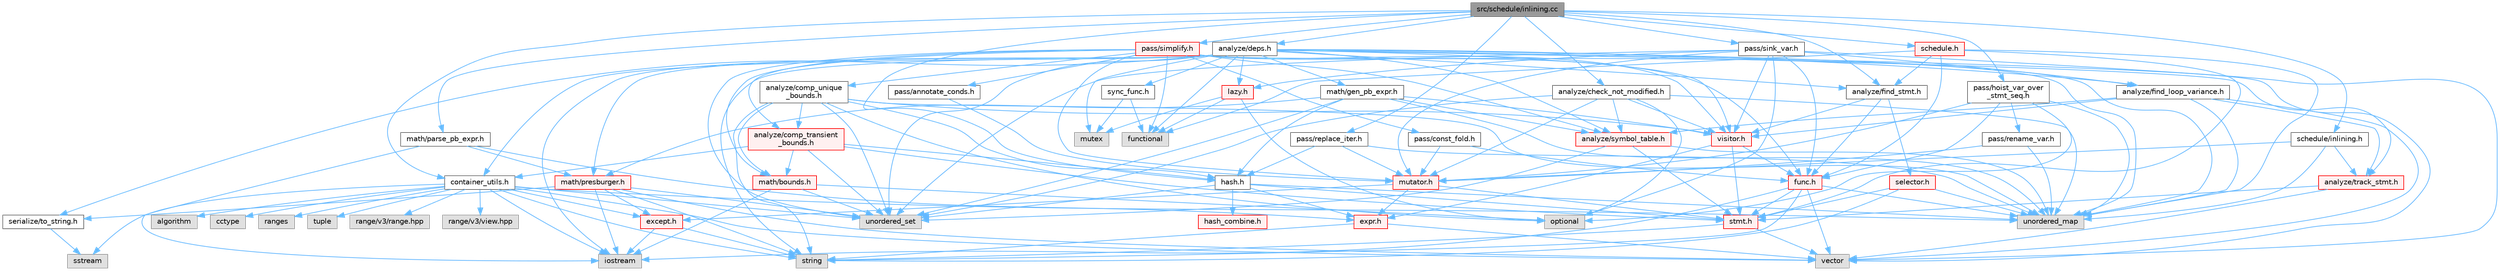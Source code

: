 digraph "src/schedule/inlining.cc"
{
 // LATEX_PDF_SIZE
  bgcolor="transparent";
  edge [fontname=Helvetica,fontsize=10,labelfontname=Helvetica,labelfontsize=10];
  node [fontname=Helvetica,fontsize=10,shape=box,height=0.2,width=0.4];
  Node1 [label="src/schedule/inlining.cc",height=0.2,width=0.4,color="gray40", fillcolor="grey60", style="filled", fontcolor="black",tooltip=" "];
  Node1 -> Node2 [color="steelblue1",style="solid"];
  Node2 [label="analyze/check_not_modified.h",height=0.2,width=0.4,color="grey40", fillcolor="white", style="filled",URL="$check__not__modified_8h.html",tooltip=" "];
  Node2 -> Node3 [color="steelblue1",style="solid"];
  Node3 [label="optional",height=0.2,width=0.4,color="grey60", fillcolor="#E0E0E0", style="filled",tooltip=" "];
  Node2 -> Node4 [color="steelblue1",style="solid"];
  Node4 [label="unordered_map",height=0.2,width=0.4,color="grey60", fillcolor="#E0E0E0", style="filled",tooltip=" "];
  Node2 -> Node5 [color="steelblue1",style="solid"];
  Node5 [label="unordered_set",height=0.2,width=0.4,color="grey60", fillcolor="#E0E0E0", style="filled",tooltip=" "];
  Node2 -> Node6 [color="steelblue1",style="solid"];
  Node6 [label="analyze/symbol_table.h",height=0.2,width=0.4,color="red", fillcolor="#FFF0F0", style="filled",URL="$symbol__table_8h.html",tooltip=" "];
  Node6 -> Node4 [color="steelblue1",style="solid"];
  Node6 -> Node5 [color="steelblue1",style="solid"];
  Node6 -> Node10 [color="steelblue1",style="solid"];
  Node10 [label="stmt.h",height=0.2,width=0.4,color="red", fillcolor="#FFF0F0", style="filled",URL="$stmt_8h.html",tooltip=" "];
  Node10 -> Node11 [color="steelblue1",style="solid"];
  Node11 [label="string",height=0.2,width=0.4,color="grey60", fillcolor="#E0E0E0", style="filled",tooltip=" "];
  Node10 -> Node12 [color="steelblue1",style="solid"];
  Node12 [label="vector",height=0.2,width=0.4,color="grey60", fillcolor="#E0E0E0", style="filled",tooltip=" "];
  Node2 -> Node50 [color="steelblue1",style="solid"];
  Node50 [label="mutator.h",height=0.2,width=0.4,color="red", fillcolor="#FFF0F0", style="filled",URL="$mutator_8h.html",tooltip=" "];
  Node50 -> Node27 [color="steelblue1",style="solid"];
  Node27 [label="except.h",height=0.2,width=0.4,color="red", fillcolor="#FFF0F0", style="filled",URL="$except_8h.html",tooltip=" "];
  Node27 -> Node16 [color="steelblue1",style="solid"];
  Node16 [label="iostream",height=0.2,width=0.4,color="grey60", fillcolor="#E0E0E0", style="filled",tooltip=" "];
  Node27 -> Node11 [color="steelblue1",style="solid"];
  Node50 -> Node43 [color="steelblue1",style="solid"];
  Node43 [label="expr.h",height=0.2,width=0.4,color="red", fillcolor="#FFF0F0", style="filled",URL="$expr_8h.html",tooltip=" "];
  Node43 -> Node11 [color="steelblue1",style="solid"];
  Node43 -> Node12 [color="steelblue1",style="solid"];
  Node50 -> Node10 [color="steelblue1",style="solid"];
  Node2 -> Node55 [color="steelblue1",style="solid"];
  Node55 [label="visitor.h",height=0.2,width=0.4,color="red", fillcolor="#FFF0F0", style="filled",URL="$visitor_8h.html",tooltip=" "];
  Node55 -> Node43 [color="steelblue1",style="solid"];
  Node55 -> Node56 [color="steelblue1",style="solid"];
  Node56 [label="func.h",height=0.2,width=0.4,color="red", fillcolor="#FFF0F0", style="filled",URL="$func_8h.html",tooltip=" "];
  Node56 -> Node16 [color="steelblue1",style="solid"];
  Node56 -> Node11 [color="steelblue1",style="solid"];
  Node56 -> Node4 [color="steelblue1",style="solid"];
  Node56 -> Node12 [color="steelblue1",style="solid"];
  Node56 -> Node10 [color="steelblue1",style="solid"];
  Node55 -> Node10 [color="steelblue1",style="solid"];
  Node1 -> Node62 [color="steelblue1",style="solid"];
  Node62 [label="analyze/deps.h",height=0.2,width=0.4,color="grey40", fillcolor="white", style="filled",URL="$deps_8h.html",tooltip=" "];
  Node62 -> Node15 [color="steelblue1",style="solid"];
  Node15 [label="functional",height=0.2,width=0.4,color="grey60", fillcolor="#E0E0E0", style="filled",tooltip=" "];
  Node62 -> Node16 [color="steelblue1",style="solid"];
  Node62 -> Node53 [color="steelblue1",style="solid"];
  Node53 [label="mutex",height=0.2,width=0.4,color="grey60", fillcolor="#E0E0E0", style="filled",tooltip=" "];
  Node62 -> Node11 [color="steelblue1",style="solid"];
  Node62 -> Node4 [color="steelblue1",style="solid"];
  Node62 -> Node5 [color="steelblue1",style="solid"];
  Node62 -> Node12 [color="steelblue1",style="solid"];
  Node62 -> Node63 [color="steelblue1",style="solid"];
  Node63 [label="analyze/find_loop_variance.h",height=0.2,width=0.4,color="grey40", fillcolor="white", style="filled",URL="$find__loop__variance_8h.html",tooltip=" "];
  Node63 -> Node4 [color="steelblue1",style="solid"];
  Node63 -> Node12 [color="steelblue1",style="solid"];
  Node63 -> Node6 [color="steelblue1",style="solid"];
  Node63 -> Node64 [color="steelblue1",style="solid"];
  Node64 [label="analyze/track_stmt.h",height=0.2,width=0.4,color="red", fillcolor="#FFF0F0", style="filled",URL="$track__stmt_8h.html",tooltip=" "];
  Node64 -> Node12 [color="steelblue1",style="solid"];
  Node64 -> Node10 [color="steelblue1",style="solid"];
  Node63 -> Node55 [color="steelblue1",style="solid"];
  Node62 -> Node65 [color="steelblue1",style="solid"];
  Node65 [label="analyze/find_stmt.h",height=0.2,width=0.4,color="grey40", fillcolor="white", style="filled",URL="$find__stmt_8h.html",tooltip=" "];
  Node65 -> Node56 [color="steelblue1",style="solid"];
  Node65 -> Node66 [color="steelblue1",style="solid"];
  Node66 [label="selector.h",height=0.2,width=0.4,color="red", fillcolor="#FFF0F0", style="filled",URL="$selector_8h.html",tooltip=" "];
  Node66 -> Node11 [color="steelblue1",style="solid"];
  Node66 -> Node4 [color="steelblue1",style="solid"];
  Node66 -> Node10 [color="steelblue1",style="solid"];
  Node65 -> Node55 [color="steelblue1",style="solid"];
  Node62 -> Node6 [color="steelblue1",style="solid"];
  Node62 -> Node64 [color="steelblue1",style="solid"];
  Node62 -> Node34 [color="steelblue1",style="solid"];
  Node34 [label="container_utils.h",height=0.2,width=0.4,color="grey40", fillcolor="white", style="filled",URL="$container__utils_8h.html",tooltip=" "];
  Node34 -> Node35 [color="steelblue1",style="solid"];
  Node35 [label="algorithm",height=0.2,width=0.4,color="grey60", fillcolor="#E0E0E0", style="filled",tooltip=" "];
  Node34 -> Node36 [color="steelblue1",style="solid"];
  Node36 [label="cctype",height=0.2,width=0.4,color="grey60", fillcolor="#E0E0E0", style="filled",tooltip=" "];
  Node34 -> Node16 [color="steelblue1",style="solid"];
  Node34 -> Node37 [color="steelblue1",style="solid"];
  Node37 [label="ranges",height=0.2,width=0.4,color="grey60", fillcolor="#E0E0E0", style="filled",tooltip=" "];
  Node34 -> Node30 [color="steelblue1",style="solid"];
  Node30 [label="sstream",height=0.2,width=0.4,color="grey60", fillcolor="#E0E0E0", style="filled",tooltip=" "];
  Node34 -> Node11 [color="steelblue1",style="solid"];
  Node34 -> Node38 [color="steelblue1",style="solid"];
  Node38 [label="tuple",height=0.2,width=0.4,color="grey60", fillcolor="#E0E0E0", style="filled",tooltip=" "];
  Node34 -> Node4 [color="steelblue1",style="solid"];
  Node34 -> Node5 [color="steelblue1",style="solid"];
  Node34 -> Node12 [color="steelblue1",style="solid"];
  Node34 -> Node39 [color="steelblue1",style="solid"];
  Node39 [label="range/v3/range.hpp",height=0.2,width=0.4,color="grey60", fillcolor="#E0E0E0", style="filled",tooltip=" "];
  Node34 -> Node40 [color="steelblue1",style="solid"];
  Node40 [label="range/v3/view.hpp",height=0.2,width=0.4,color="grey60", fillcolor="#E0E0E0", style="filled",tooltip=" "];
  Node34 -> Node27 [color="steelblue1",style="solid"];
  Node62 -> Node67 [color="steelblue1",style="solid"];
  Node67 [label="lazy.h",height=0.2,width=0.4,color="red", fillcolor="#FFF0F0", style="filled",URL="$lazy_8h.html",tooltip=" "];
  Node67 -> Node15 [color="steelblue1",style="solid"];
  Node67 -> Node53 [color="steelblue1",style="solid"];
  Node67 -> Node3 [color="steelblue1",style="solid"];
  Node62 -> Node68 [color="steelblue1",style="solid"];
  Node68 [label="math/gen_pb_expr.h",height=0.2,width=0.4,color="grey40", fillcolor="white", style="filled",URL="$gen__pb__expr_8h.html",tooltip=" "];
  Node68 -> Node4 [color="steelblue1",style="solid"];
  Node68 -> Node5 [color="steelblue1",style="solid"];
  Node68 -> Node6 [color="steelblue1",style="solid"];
  Node68 -> Node69 [color="steelblue1",style="solid"];
  Node69 [label="hash.h",height=0.2,width=0.4,color="grey40", fillcolor="white", style="filled",URL="$hash_8h.html",tooltip=" "];
  Node69 -> Node4 [color="steelblue1",style="solid"];
  Node69 -> Node5 [color="steelblue1",style="solid"];
  Node69 -> Node43 [color="steelblue1",style="solid"];
  Node69 -> Node48 [color="steelblue1",style="solid"];
  Node48 [label="hash_combine.h",height=0.2,width=0.4,color="red", fillcolor="#FFF0F0", style="filled",URL="$hash__combine_8h.html",tooltip=" "];
  Node69 -> Node10 [color="steelblue1",style="solid"];
  Node68 -> Node70 [color="steelblue1",style="solid"];
  Node70 [label="math/presburger.h",height=0.2,width=0.4,color="red", fillcolor="#FFF0F0", style="filled",URL="$presburger_8h.html",tooltip=" "];
  Node70 -> Node16 [color="steelblue1",style="solid"];
  Node70 -> Node11 [color="steelblue1",style="solid"];
  Node70 -> Node5 [color="steelblue1",style="solid"];
  Node70 -> Node12 [color="steelblue1",style="solid"];
  Node70 -> Node27 [color="steelblue1",style="solid"];
  Node70 -> Node29 [color="steelblue1",style="solid"];
  Node29 [label="serialize/to_string.h",height=0.2,width=0.4,color="grey40", fillcolor="white", style="filled",URL="$to__string_8h.html",tooltip=" "];
  Node29 -> Node30 [color="steelblue1",style="solid"];
  Node68 -> Node55 [color="steelblue1",style="solid"];
  Node62 -> Node70 [color="steelblue1",style="solid"];
  Node62 -> Node29 [color="steelblue1",style="solid"];
  Node62 -> Node87 [color="steelblue1",style="solid"];
  Node87 [label="sync_func.h",height=0.2,width=0.4,color="grey40", fillcolor="white", style="filled",URL="$sync__func_8h.html",tooltip=" "];
  Node87 -> Node15 [color="steelblue1",style="solid"];
  Node87 -> Node53 [color="steelblue1",style="solid"];
  Node62 -> Node55 [color="steelblue1",style="solid"];
  Node1 -> Node65 [color="steelblue1",style="solid"];
  Node1 -> Node34 [color="steelblue1",style="solid"];
  Node1 -> Node69 [color="steelblue1",style="solid"];
  Node1 -> Node88 [color="steelblue1",style="solid"];
  Node88 [label="math/parse_pb_expr.h",height=0.2,width=0.4,color="grey40", fillcolor="white", style="filled",URL="$parse__pb__expr_8h.html",tooltip=" "];
  Node88 -> Node16 [color="steelblue1",style="solid"];
  Node88 -> Node43 [color="steelblue1",style="solid"];
  Node88 -> Node70 [color="steelblue1",style="solid"];
  Node1 -> Node89 [color="steelblue1",style="solid"];
  Node89 [label="pass/hoist_var_over\l_stmt_seq.h",height=0.2,width=0.4,color="grey40", fillcolor="white", style="filled",URL="$hoist__var__over__stmt__seq_8h.html",tooltip=" "];
  Node89 -> Node3 [color="steelblue1",style="solid"];
  Node89 -> Node4 [color="steelblue1",style="solid"];
  Node89 -> Node56 [color="steelblue1",style="solid"];
  Node89 -> Node50 [color="steelblue1",style="solid"];
  Node89 -> Node90 [color="steelblue1",style="solid"];
  Node90 [label="pass/rename_var.h",height=0.2,width=0.4,color="grey40", fillcolor="white", style="filled",URL="$rename__var_8h.html",tooltip=" "];
  Node90 -> Node4 [color="steelblue1",style="solid"];
  Node90 -> Node50 [color="steelblue1",style="solid"];
  Node1 -> Node91 [color="steelblue1",style="solid"];
  Node91 [label="pass/replace_iter.h",height=0.2,width=0.4,color="grey40", fillcolor="white", style="filled",URL="$replace__iter_8h.html",tooltip=" "];
  Node91 -> Node4 [color="steelblue1",style="solid"];
  Node91 -> Node69 [color="steelblue1",style="solid"];
  Node91 -> Node50 [color="steelblue1",style="solid"];
  Node1 -> Node92 [color="steelblue1",style="solid"];
  Node92 [label="pass/simplify.h",height=0.2,width=0.4,color="red", fillcolor="#FFF0F0", style="filled",URL="$simplify_8h.html",tooltip=" "];
  Node92 -> Node15 [color="steelblue1",style="solid"];
  Node92 -> Node4 [color="steelblue1",style="solid"];
  Node92 -> Node5 [color="steelblue1",style="solid"];
  Node92 -> Node93 [color="steelblue1",style="solid"];
  Node93 [label="analyze/comp_transient\l_bounds.h",height=0.2,width=0.4,color="red", fillcolor="#FFF0F0", style="filled",URL="$comp__transient__bounds_8h.html",tooltip=" "];
  Node93 -> Node5 [color="steelblue1",style="solid"];
  Node93 -> Node34 [color="steelblue1",style="solid"];
  Node93 -> Node69 [color="steelblue1",style="solid"];
  Node93 -> Node98 [color="steelblue1",style="solid"];
  Node98 [label="math/bounds.h",height=0.2,width=0.4,color="red", fillcolor="#FFF0F0", style="filled",URL="$bounds_8h.html",tooltip=" "];
  Node98 -> Node16 [color="steelblue1",style="solid"];
  Node98 -> Node3 [color="steelblue1",style="solid"];
  Node98 -> Node5 [color="steelblue1",style="solid"];
  Node93 -> Node10 [color="steelblue1",style="solid"];
  Node92 -> Node102 [color="steelblue1",style="solid"];
  Node102 [label="analyze/comp_unique\l_bounds.h",height=0.2,width=0.4,color="grey40", fillcolor="white", style="filled",URL="$comp__unique__bounds_8h.html",tooltip=" "];
  Node102 -> Node3 [color="steelblue1",style="solid"];
  Node102 -> Node11 [color="steelblue1",style="solid"];
  Node102 -> Node4 [color="steelblue1",style="solid"];
  Node102 -> Node5 [color="steelblue1",style="solid"];
  Node102 -> Node93 [color="steelblue1",style="solid"];
  Node102 -> Node69 [color="steelblue1",style="solid"];
  Node102 -> Node98 [color="steelblue1",style="solid"];
  Node102 -> Node55 [color="steelblue1",style="solid"];
  Node92 -> Node6 [color="steelblue1",style="solid"];
  Node92 -> Node56 [color="steelblue1",style="solid"];
  Node92 -> Node98 [color="steelblue1",style="solid"];
  Node92 -> Node50 [color="steelblue1",style="solid"];
  Node92 -> Node103 [color="steelblue1",style="solid"];
  Node103 [label="pass/annotate_conds.h",height=0.2,width=0.4,color="grey40", fillcolor="white", style="filled",URL="$annotate__conds_8h.html",tooltip=" "];
  Node103 -> Node50 [color="steelblue1",style="solid"];
  Node92 -> Node104 [color="steelblue1",style="solid"];
  Node104 [label="pass/const_fold.h",height=0.2,width=0.4,color="grey40", fillcolor="white", style="filled",URL="$const__fold_8h.html",tooltip=" "];
  Node104 -> Node56 [color="steelblue1",style="solid"];
  Node104 -> Node50 [color="steelblue1",style="solid"];
  Node92 -> Node55 [color="steelblue1",style="solid"];
  Node1 -> Node106 [color="steelblue1",style="solid"];
  Node106 [label="pass/sink_var.h",height=0.2,width=0.4,color="grey40", fillcolor="white", style="filled",URL="$sink__var_8h.html",tooltip=" "];
  Node106 -> Node3 [color="steelblue1",style="solid"];
  Node106 -> Node5 [color="steelblue1",style="solid"];
  Node106 -> Node12 [color="steelblue1",style="solid"];
  Node106 -> Node63 [color="steelblue1",style="solid"];
  Node106 -> Node56 [color="steelblue1",style="solid"];
  Node106 -> Node67 [color="steelblue1",style="solid"];
  Node106 -> Node50 [color="steelblue1",style="solid"];
  Node106 -> Node55 [color="steelblue1",style="solid"];
  Node1 -> Node107 [color="steelblue1",style="solid"];
  Node107 [label="schedule.h",height=0.2,width=0.4,color="red", fillcolor="#FFF0F0", style="filled",URL="$schedule_8h.html",tooltip=" "];
  Node107 -> Node15 [color="steelblue1",style="solid"];
  Node107 -> Node4 [color="steelblue1",style="solid"];
  Node107 -> Node65 [color="steelblue1",style="solid"];
  Node107 -> Node56 [color="steelblue1",style="solid"];
  Node107 -> Node10 [color="steelblue1",style="solid"];
  Node1 -> Node127 [color="steelblue1",style="solid"];
  Node127 [label="schedule/inlining.h",height=0.2,width=0.4,color="grey40", fillcolor="white", style="filled",URL="$inlining_8h.html",tooltip=" "];
  Node127 -> Node4 [color="steelblue1",style="solid"];
  Node127 -> Node64 [color="steelblue1",style="solid"];
  Node127 -> Node50 [color="steelblue1",style="solid"];
}
